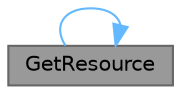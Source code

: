 digraph "GetResource"
{
 // LATEX_PDF_SIZE
  bgcolor="transparent";
  edge [fontname=Helvetica,fontsize=10,labelfontname=Helvetica,labelfontsize=10];
  node [fontname=Helvetica,fontsize=10,shape=box,height=0.2,width=0.4];
  rankdir="LR";
  Node1 [id="Node000001",label="GetResource",height=0.2,width=0.4,color="gray40", fillcolor="grey60", style="filled", fontcolor="black",tooltip="Locks a shared resource."];
  Node1 -> Node1 [id="edge1_Node000001_Node000001",color="steelblue1",style="solid",tooltip=" "];
}
